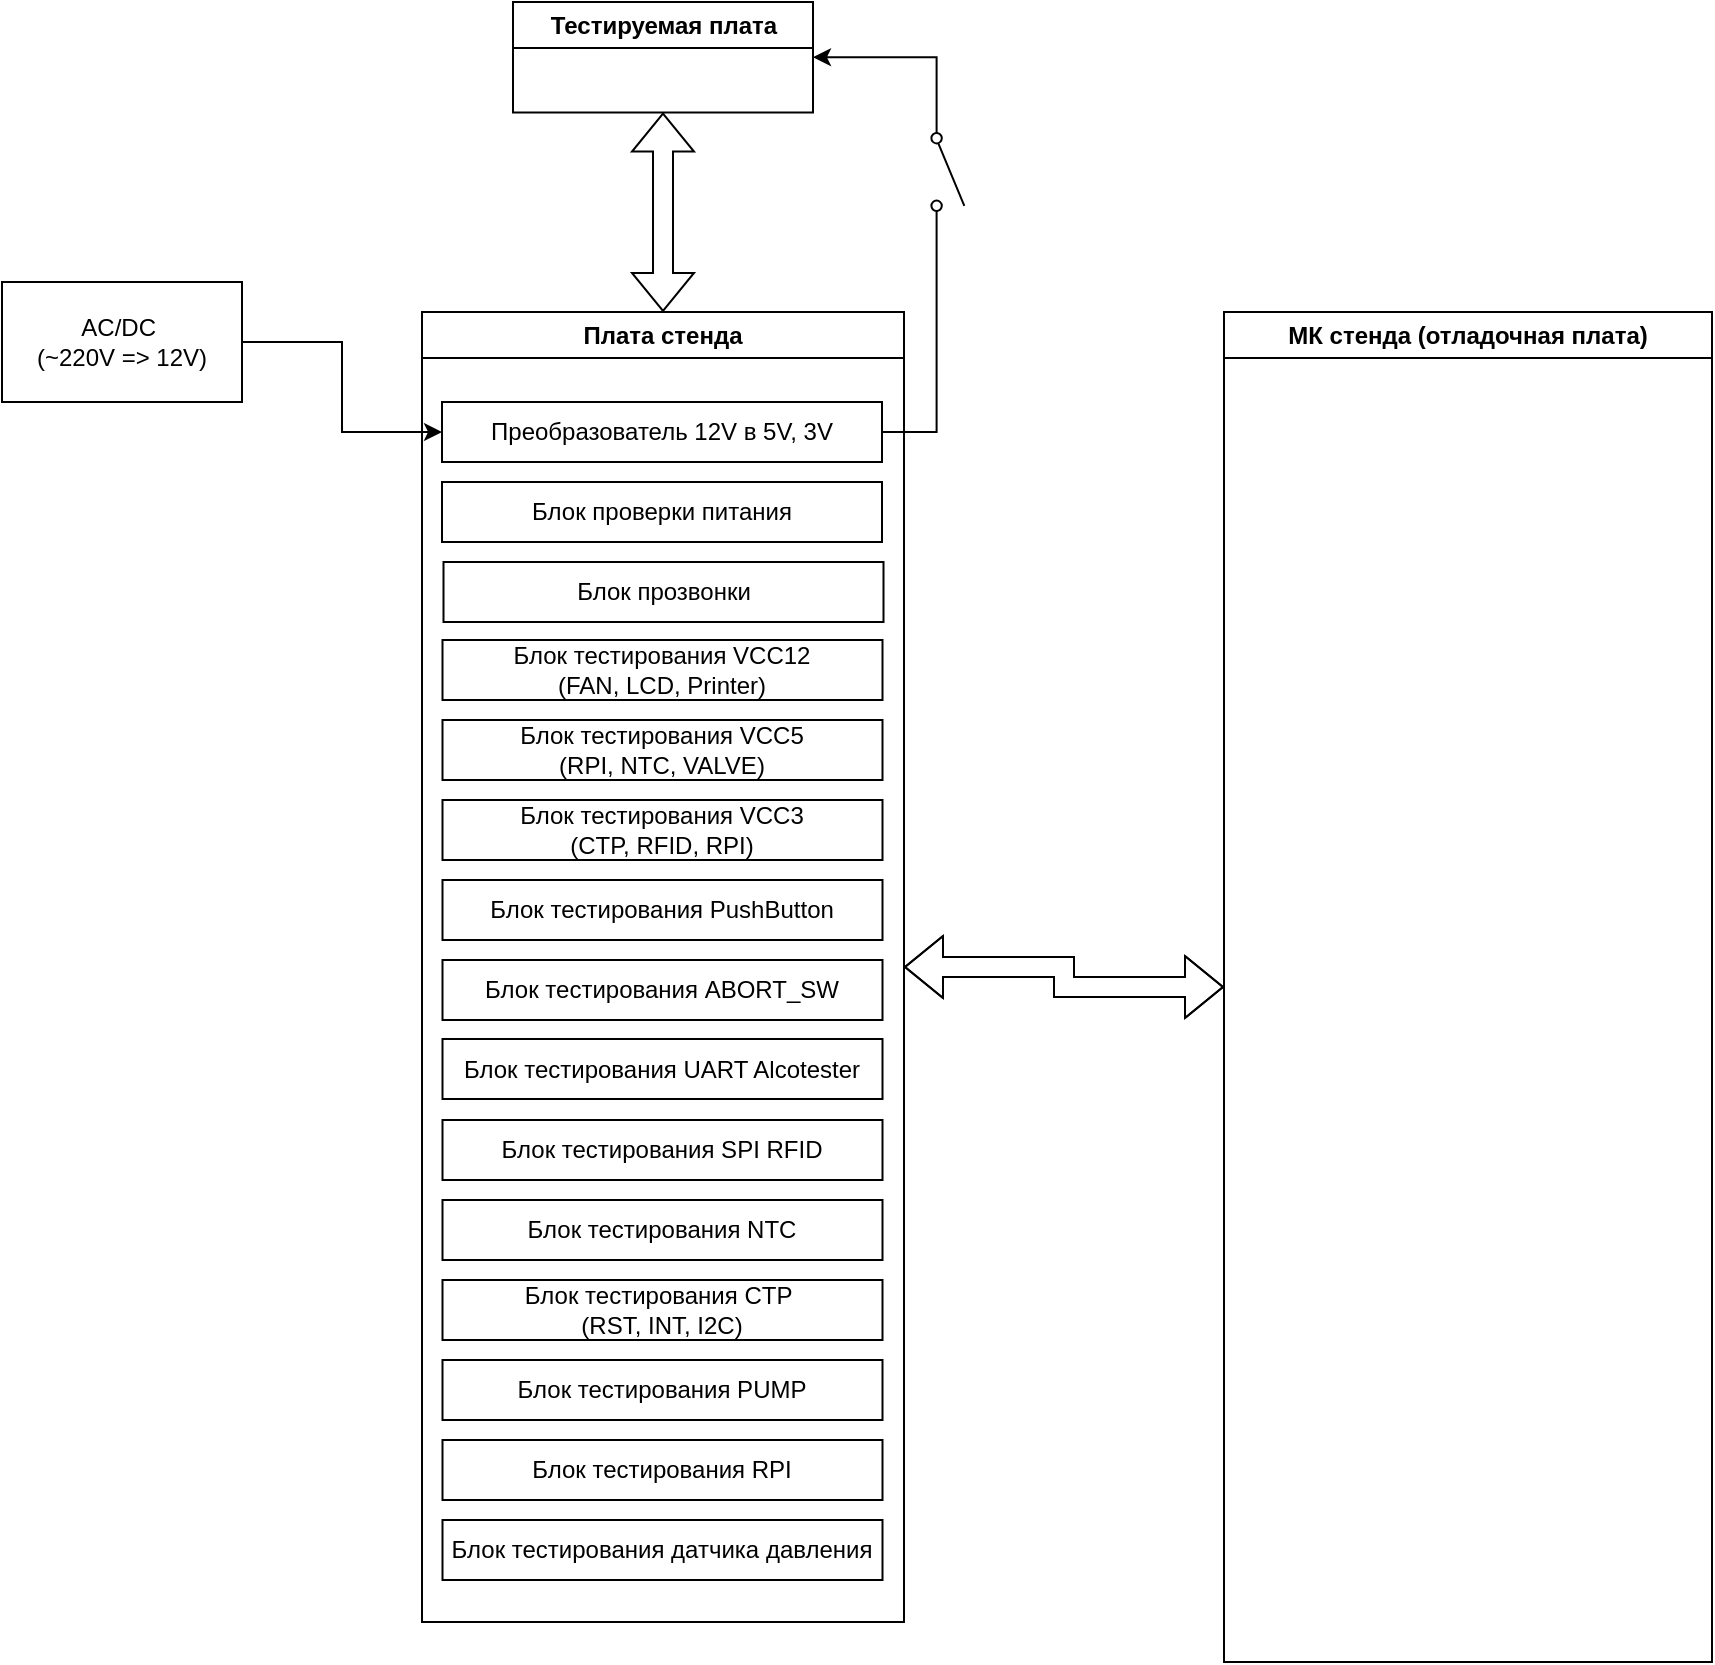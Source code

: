 <mxfile version="24.2.1" type="github" pages="3">
  <diagram name="Общая схема" id="Yb1cTLGMtpagoN2Jhq6M">
    <mxGraphModel dx="1410" dy="739" grid="1" gridSize="10" guides="1" tooltips="1" connect="1" arrows="1" fold="1" page="1" pageScale="1" pageWidth="827" pageHeight="1169" math="0" shadow="0">
      <root>
        <mxCell id="0" />
        <mxCell id="1" parent="0" />
        <mxCell id="EYP9I296emIL5IIxU8UF-27" style="edgeStyle=orthogonalEdgeStyle;rounded=0;orthogonalLoop=1;jettySize=auto;html=1;entryX=0.5;entryY=1;entryDx=0;entryDy=0;startArrow=classic;startFill=1;shape=flexArrow;" parent="1" source="EYP9I296emIL5IIxU8UF-3" target="bjVJjDuluaHGn_GvT2sf-1" edge="1">
          <mxGeometry relative="1" as="geometry">
            <mxPoint x="309" y="230" as="targetPoint" />
          </mxGeometry>
        </mxCell>
        <mxCell id="EYP9I296emIL5IIxU8UF-54" style="edgeStyle=orthogonalEdgeStyle;rounded=0;orthogonalLoop=1;jettySize=auto;html=1;entryX=0;entryY=0.5;entryDx=0;entryDy=0;startArrow=classic;startFill=1;shape=flexArrow;" parent="1" source="EYP9I296emIL5IIxU8UF-3" target="EYP9I296emIL5IIxU8UF-4" edge="1">
          <mxGeometry relative="1" as="geometry" />
        </mxCell>
        <mxCell id="EYP9I296emIL5IIxU8UF-3" value="Плата стенда" style="swimlane;whiteSpace=wrap;html=1;startSize=23;" parent="1" vertex="1">
          <mxGeometry x="249" y="325" width="241" height="655" as="geometry">
            <mxRectangle x="249" y="325" width="120" height="30" as="alternateBounds" />
          </mxGeometry>
        </mxCell>
        <mxCell id="EYP9I296emIL5IIxU8UF-5" value="Преобразователь 12V в 5V, 3V" style="rounded=0;whiteSpace=wrap;html=1;" parent="EYP9I296emIL5IIxU8UF-3" vertex="1">
          <mxGeometry x="10" y="45" width="220" height="30" as="geometry" />
        </mxCell>
        <mxCell id="EYP9I296emIL5IIxU8UF-6" value="Блок тестирования VCC12&lt;div&gt;(FAN, LCD, Printer)&lt;/div&gt;" style="rounded=0;whiteSpace=wrap;html=1;" parent="EYP9I296emIL5IIxU8UF-3" vertex="1">
          <mxGeometry x="10.25" y="164" width="220" height="30" as="geometry" />
        </mxCell>
        <mxCell id="EYP9I296emIL5IIxU8UF-9" value="Блок тестирования VCC5&lt;div&gt;(RPI, NTC,&amp;nbsp;&lt;span style=&quot;background-color: initial;&quot;&gt;VALVE&lt;/span&gt;&lt;span style=&quot;background-color: initial;&quot;&gt;)&lt;/span&gt;&lt;/div&gt;" style="rounded=0;whiteSpace=wrap;html=1;" parent="EYP9I296emIL5IIxU8UF-3" vertex="1">
          <mxGeometry x="10.25" y="204" width="220" height="30" as="geometry" />
        </mxCell>
        <mxCell id="EYP9I296emIL5IIxU8UF-10" value="Блок тестирования VCC3&lt;div&gt;(CTP, RFID, RPI)&lt;/div&gt;" style="rounded=0;whiteSpace=wrap;html=1;" parent="EYP9I296emIL5IIxU8UF-3" vertex="1">
          <mxGeometry x="10.25" y="244" width="220" height="30" as="geometry" />
        </mxCell>
        <mxCell id="EYP9I296emIL5IIxU8UF-11" value="Блок тестирования PushButton" style="rounded=0;whiteSpace=wrap;html=1;" parent="EYP9I296emIL5IIxU8UF-3" vertex="1">
          <mxGeometry x="10.25" y="284" width="220" height="30" as="geometry" />
        </mxCell>
        <mxCell id="EYP9I296emIL5IIxU8UF-12" value="Блок тестирования ABORT_SW" style="rounded=0;whiteSpace=wrap;html=1;" parent="EYP9I296emIL5IIxU8UF-3" vertex="1">
          <mxGeometry x="10.25" y="324" width="220" height="30" as="geometry" />
        </mxCell>
        <mxCell id="EYP9I296emIL5IIxU8UF-13" value="Блок тестирования UART Alcotester" style="rounded=0;whiteSpace=wrap;html=1;" parent="EYP9I296emIL5IIxU8UF-3" vertex="1">
          <mxGeometry x="10.25" y="363.5" width="220" height="30" as="geometry" />
        </mxCell>
        <mxCell id="EYP9I296emIL5IIxU8UF-14" value="Блок тестирования SPI RFID" style="rounded=0;whiteSpace=wrap;html=1;" parent="EYP9I296emIL5IIxU8UF-3" vertex="1">
          <mxGeometry x="10.25" y="404" width="220" height="30" as="geometry" />
        </mxCell>
        <mxCell id="EYP9I296emIL5IIxU8UF-24" value="Блок тестирования NTC" style="rounded=0;whiteSpace=wrap;html=1;" parent="EYP9I296emIL5IIxU8UF-3" vertex="1">
          <mxGeometry x="10.25" y="444" width="220" height="30" as="geometry" />
        </mxCell>
        <mxCell id="EYP9I296emIL5IIxU8UF-25" value="Блок тестирования CTP&amp;nbsp;&lt;div&gt;(RST, INT, I2C)&lt;/div&gt;" style="rounded=0;whiteSpace=wrap;html=1;" parent="EYP9I296emIL5IIxU8UF-3" vertex="1">
          <mxGeometry x="10.25" y="484" width="220" height="30" as="geometry" />
        </mxCell>
        <mxCell id="EYP9I296emIL5IIxU8UF-26" value="Блок тестирования PUMP" style="rounded=0;whiteSpace=wrap;html=1;" parent="EYP9I296emIL5IIxU8UF-3" vertex="1">
          <mxGeometry x="10.25" y="524" width="220" height="30" as="geometry" />
        </mxCell>
        <mxCell id="EYP9I296emIL5IIxU8UF-28" value="Блок тестирования RPI" style="rounded=0;whiteSpace=wrap;html=1;" parent="EYP9I296emIL5IIxU8UF-3" vertex="1">
          <mxGeometry x="10.25" y="564" width="220" height="30" as="geometry" />
        </mxCell>
        <mxCell id="EYP9I296emIL5IIxU8UF-59" value="Блок тестирования датчика давления" style="rounded=0;whiteSpace=wrap;html=1;" parent="EYP9I296emIL5IIxU8UF-3" vertex="1">
          <mxGeometry x="10.25" y="604" width="220" height="30" as="geometry" />
        </mxCell>
        <mxCell id="bIQv1hx7TyEyzbO98lwz-2" value="Блок прозвонки" style="rounded=0;whiteSpace=wrap;html=1;" parent="EYP9I296emIL5IIxU8UF-3" vertex="1">
          <mxGeometry x="10.75" y="125" width="220" height="30" as="geometry" />
        </mxCell>
        <mxCell id="4_AzlM3vcJwwWk7GstR6-1" value="Блок проверки питания" style="rounded=0;whiteSpace=wrap;html=1;" vertex="1" parent="EYP9I296emIL5IIxU8UF-3">
          <mxGeometry x="10" y="85" width="220" height="30" as="geometry" />
        </mxCell>
        <mxCell id="EYP9I296emIL5IIxU8UF-4" value="МК стенда (отладочная плата)" style="swimlane;whiteSpace=wrap;html=1;" parent="1" vertex="1">
          <mxGeometry x="650" y="325" width="244" height="675" as="geometry">
            <mxRectangle x="650" y="325" width="100" height="30" as="alternateBounds" />
          </mxGeometry>
        </mxCell>
        <mxCell id="EYP9I296emIL5IIxU8UF-8" style="edgeStyle=orthogonalEdgeStyle;rounded=0;orthogonalLoop=1;jettySize=auto;html=1;" parent="1" source="EYP9I296emIL5IIxU8UF-7" target="EYP9I296emIL5IIxU8UF-5" edge="1">
          <mxGeometry relative="1" as="geometry" />
        </mxCell>
        <mxCell id="EYP9I296emIL5IIxU8UF-7" value="AC/DC&amp;nbsp;&lt;div&gt;(~220V =&amp;gt; 12V)&lt;/div&gt;" style="rounded=0;whiteSpace=wrap;html=1;" parent="1" vertex="1">
          <mxGeometry x="39" y="310" width="120" height="60" as="geometry" />
        </mxCell>
        <mxCell id="EYP9I296emIL5IIxU8UF-30" style="edgeStyle=orthogonalEdgeStyle;rounded=0;orthogonalLoop=1;jettySize=auto;html=1;exitX=1;exitY=0.5;exitDx=0;exitDy=0;entryX=1;entryY=0.8;entryDx=0;entryDy=0;endArrow=none;endFill=0;" parent="1" source="EYP9I296emIL5IIxU8UF-5" target="EYP9I296emIL5IIxU8UF-35" edge="1">
          <mxGeometry relative="1" as="geometry">
            <mxPoint x="446.5" y="290.5" as="targetPoint" />
          </mxGeometry>
        </mxCell>
        <mxCell id="EYP9I296emIL5IIxU8UF-36" style="edgeStyle=orthogonalEdgeStyle;rounded=0;orthogonalLoop=1;jettySize=auto;html=1;exitX=0;exitY=0.8;exitDx=0;exitDy=0;entryX=1;entryY=0.5;entryDx=0;entryDy=0;" parent="1" source="EYP9I296emIL5IIxU8UF-35" target="bjVJjDuluaHGn_GvT2sf-1" edge="1">
          <mxGeometry relative="1" as="geometry">
            <mxPoint x="369" y="200" as="targetPoint" />
          </mxGeometry>
        </mxCell>
        <mxCell id="EYP9I296emIL5IIxU8UF-35" value="" style="html=1;shape=mxgraph.electrical.electro-mechanical.singleSwitch;aspect=fixed;elSwitchState=off;rotation=90;" parent="1" vertex="1">
          <mxGeometry x="479" y="246.33" width="65" height="17.33" as="geometry" />
        </mxCell>
        <mxCell id="bjVJjDuluaHGn_GvT2sf-1" value="Тестируемая плата" style="swimlane;whiteSpace=wrap;html=1;" vertex="1" collapsed="1" parent="1">
          <mxGeometry x="294.5" y="170" width="150" height="55.25" as="geometry">
            <mxRectangle x="691" y="226.75" width="200" height="132.5" as="alternateBounds" />
          </mxGeometry>
        </mxCell>
      </root>
    </mxGraphModel>
  </diagram>
  <diagram id="xGc2vi5-wszcQYZxdb2k" name="Блок проверки питания">
    <mxGraphModel dx="1154" dy="605" grid="1" gridSize="10" guides="1" tooltips="1" connect="1" arrows="1" fold="1" page="1" pageScale="1" pageWidth="827" pageHeight="1169" math="0" shadow="0">
      <root>
        <mxCell id="0" />
        <mxCell id="1" parent="0" />
        <mxCell id="i07AFqTAB9b6Mn6mYANI-1" value="Блок проверки питания" style="swimlane;whiteSpace=wrap;html=1;" vertex="1" parent="1">
          <mxGeometry x="610" y="420" width="400" height="260" as="geometry" />
        </mxCell>
        <mxCell id="QhBy_pyU5yYWr3FH14-L-2" value="" style="html=1;shape=mxgraph.electrical.electro-mechanical.twoWaySwitch;aspect=fixed;elSwitchState=2;flipH=1;" vertex="1" parent="i07AFqTAB9b6Mn6mYANI-1">
          <mxGeometry x="270" y="81" width="115.37" height="40" as="geometry" />
        </mxCell>
        <mxCell id="POfMwhggfF9jY-_4AyzZ-4" value="" style="html=1;shape=mxgraph.electrical.electro-mechanical.twoWaySwitch;aspect=fixed;elSwitchState=2;flipH=0;flipV=0;" vertex="1" parent="i07AFqTAB9b6Mn6mYANI-1">
          <mxGeometry x="106" y="152" width="120" height="40" as="geometry" />
        </mxCell>
        <mxCell id="rdnImi01vV4cS8WpnPtN-1" value="Независим. GND платы стенда" style="rounded=0;whiteSpace=wrap;html=1;" vertex="1" parent="i07AFqTAB9b6Mn6mYANI-1">
          <mxGeometry x="50" y="72" width="120" height="29" as="geometry" />
        </mxCell>
        <mxCell id="rdnImi01vV4cS8WpnPtN-2" style="edgeStyle=orthogonalEdgeStyle;rounded=0;orthogonalLoop=1;jettySize=auto;html=1;entryX=0.978;entryY=0.119;entryDx=0;entryDy=0;entryPerimeter=0;endArrow=none;endFill=0;" edge="1" parent="i07AFqTAB9b6Mn6mYANI-1" source="rdnImi01vV4cS8WpnPtN-1" target="QhBy_pyU5yYWr3FH14-L-2">
          <mxGeometry relative="1" as="geometry" />
        </mxCell>
        <mxCell id="FnzVmo04iCUktZ4m7FB_-4" style="edgeStyle=orthogonalEdgeStyle;rounded=0;orthogonalLoop=1;jettySize=auto;html=1;entryX=1;entryY=0.88;entryDx=0;entryDy=0;endArrow=none;endFill=0;startArrow=none;startFill=0;" edge="1" parent="i07AFqTAB9b6Mn6mYANI-1" source="FnzVmo04iCUktZ4m7FB_-3" target="POfMwhggfF9jY-_4AyzZ-4">
          <mxGeometry relative="1" as="geometry" />
        </mxCell>
        <mxCell id="FnzVmo04iCUktZ4m7FB_-3" value="VCC12 с источника&amp;nbsp;" style="rounded=0;whiteSpace=wrap;html=1;" vertex="1" parent="i07AFqTAB9b6Mn6mYANI-1">
          <mxGeometry x="250" y="172.5" width="120" height="29" as="geometry" />
        </mxCell>
        <mxCell id="FnzVmo04iCUktZ4m7FB_-1" style="edgeStyle=orthogonalEdgeStyle;rounded=0;orthogonalLoop=1;jettySize=auto;html=1;exitX=0;exitY=0.75;exitDx=0;exitDy=0;entryX=1;entryY=0.12;entryDx=0;entryDy=0;endArrow=none;endFill=0;startArrow=none;startFill=0;" edge="1" parent="1" source="QhBy_pyU5yYWr3FH14-L-1" target="POfMwhggfF9jY-_4AyzZ-4">
          <mxGeometry relative="1" as="geometry" />
        </mxCell>
        <mxCell id="FnzVmo04iCUktZ4m7FB_-2" value="AC/DC_VCC_Test" style="edgeLabel;html=1;align=center;verticalAlign=middle;resizable=0;points=[];" vertex="1" connectable="0" parent="FnzVmo04iCUktZ4m7FB_-1">
          <mxGeometry x="-0.403" y="-1" relative="1" as="geometry">
            <mxPoint x="13" as="offset" />
          </mxGeometry>
        </mxCell>
        <mxCell id="QhBy_pyU5yYWr3FH14-L-1" value="МК стенда" style="swimlane;whiteSpace=wrap;html=1;" vertex="1" collapsed="1" parent="1">
          <mxGeometry x="1120" y="506.75" width="150" height="55.25" as="geometry">
            <mxRectangle x="691" y="226.75" width="200" height="132.5" as="alternateBounds" />
          </mxGeometry>
        </mxCell>
        <mxCell id="QhBy_pyU5yYWr3FH14-L-6" style="edgeStyle=orthogonalEdgeStyle;rounded=0;orthogonalLoop=1;jettySize=auto;html=1;entryX=0;entryY=0.25;entryDx=0;entryDy=0;endArrow=none;endFill=0;" edge="1" parent="1" source="QhBy_pyU5yYWr3FH14-L-2" target="QhBy_pyU5yYWr3FH14-L-1">
          <mxGeometry relative="1" as="geometry" />
        </mxCell>
        <mxCell id="kM_tMBcuh383OhY-9K8X-1" value="GND" style="edgeLabel;html=1;align=center;verticalAlign=middle;resizable=0;points=[];" vertex="1" connectable="0" parent="QhBy_pyU5yYWr3FH14-L-6">
          <mxGeometry x="-0.386" y="3" relative="1" as="geometry">
            <mxPoint as="offset" />
          </mxGeometry>
        </mxCell>
        <mxCell id="POfMwhggfF9jY-_4AyzZ-2" style="edgeStyle=orthogonalEdgeStyle;rounded=0;orthogonalLoop=1;jettySize=auto;html=1;exitX=1;exitY=0.25;exitDx=0;exitDy=0;entryX=0.97;entryY=0.88;entryDx=0;entryDy=0;entryPerimeter=0;endArrow=none;endFill=0;" edge="1" parent="1" source="POfMwhggfF9jY-_4AyzZ-1" target="QhBy_pyU5yYWr3FH14-L-2">
          <mxGeometry relative="1" as="geometry">
            <mxPoint x="700.0" y="536" as="targetPoint" />
          </mxGeometry>
        </mxCell>
        <mxCell id="POfMwhggfF9jY-_4AyzZ-3" value="GND" style="edgeLabel;html=1;align=center;verticalAlign=middle;resizable=0;points=[];" vertex="1" connectable="0" parent="POfMwhggfF9jY-_4AyzZ-2">
          <mxGeometry x="-0.024" y="-2" relative="1" as="geometry">
            <mxPoint x="1" y="-3" as="offset" />
          </mxGeometry>
        </mxCell>
        <mxCell id="POfMwhggfF9jY-_4AyzZ-1" value="Разъем AC/DC" style="rounded=0;whiteSpace=wrap;html=1;" vertex="1" parent="1">
          <mxGeometry x="440" y="510" width="120" height="110" as="geometry" />
        </mxCell>
        <mxCell id="POfMwhggfF9jY-_4AyzZ-6" style="edgeStyle=orthogonalEdgeStyle;rounded=0;orthogonalLoop=1;jettySize=auto;html=1;exitX=1;exitY=0.75;exitDx=0;exitDy=0;endArrow=none;endFill=0;entryX=0.045;entryY=0.501;entryDx=0;entryDy=0;entryPerimeter=0;" edge="1" parent="1" source="POfMwhggfF9jY-_4AyzZ-1" target="POfMwhggfF9jY-_4AyzZ-4">
          <mxGeometry relative="1" as="geometry">
            <mxPoint x="740" y="593" as="targetPoint" />
          </mxGeometry>
        </mxCell>
        <mxCell id="k26E4KFSnpA6SGaUHUVo-1" value="AC/DC_VCC" style="edgeLabel;html=1;align=center;verticalAlign=middle;resizable=0;points=[];" vertex="1" connectable="0" parent="POfMwhggfF9jY-_4AyzZ-6">
          <mxGeometry x="-0.042" y="1" relative="1" as="geometry">
            <mxPoint x="22" as="offset" />
          </mxGeometry>
        </mxCell>
        <mxCell id="FlcfY0kaWFf8a4_gR76F-8" value="МК стенда" style="swimlane;whiteSpace=wrap;html=1;" vertex="1" collapsed="1" parent="1">
          <mxGeometry x="338" y="660" width="150" height="55.25" as="geometry">
            <mxRectangle x="691" y="226.75" width="200" height="132.5" as="alternateBounds" />
          </mxGeometry>
        </mxCell>
      </root>
    </mxGraphModel>
  </diagram>
  <diagram id="U2AlWOppQCc03jYYobNz" name="Блок прозвонки">
    <mxGraphModel dx="1269" dy="665" grid="1" gridSize="10" guides="1" tooltips="1" connect="1" arrows="1" fold="1" page="1" pageScale="1" pageWidth="827" pageHeight="1169" math="0" shadow="0">
      <root>
        <mxCell id="0" />
        <mxCell id="1" parent="0" />
      </root>
    </mxGraphModel>
  </diagram>
</mxfile>
